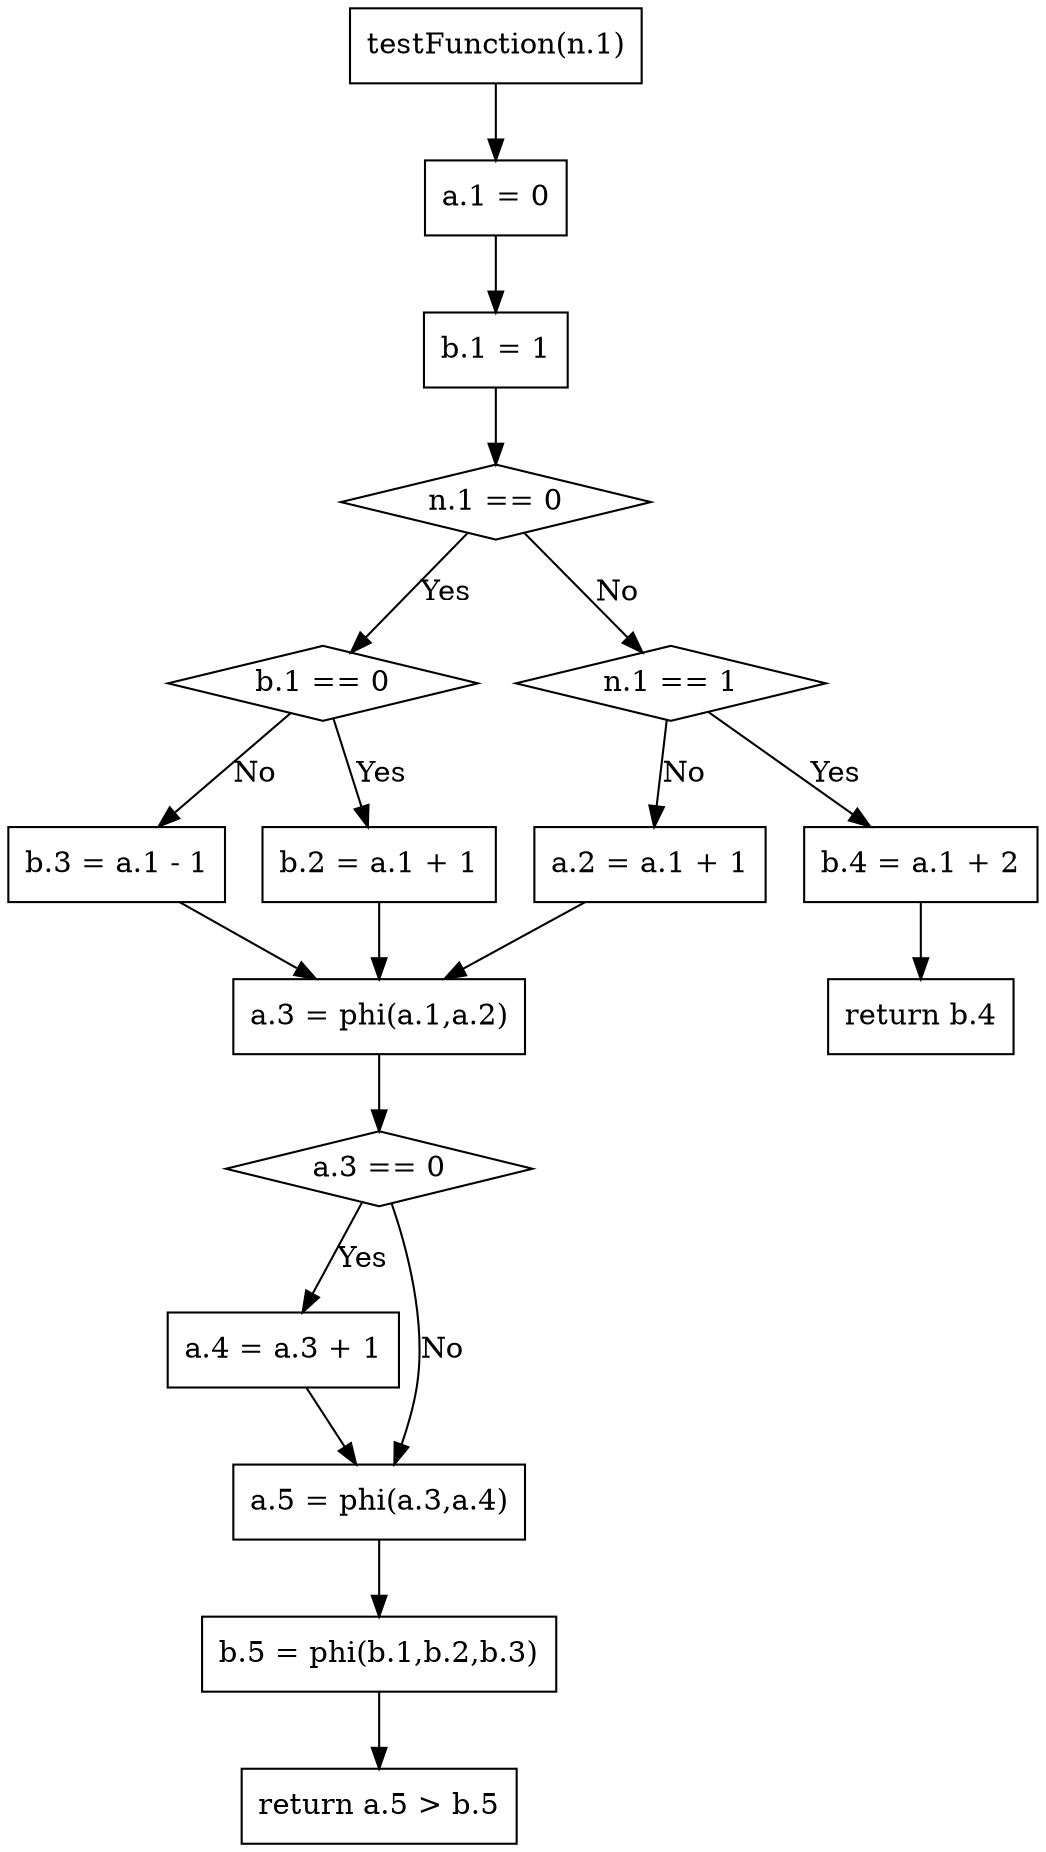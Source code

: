 digraph "gr" {
"1" ["label"="testFunction(n.1)","shape"="box"]
"2" ["label"="a.1 = 0","shape"="box"]
"3" ["label"="b.1 = 1","shape"="box"]
"4" ["label"="n.1 == 0","shape"="diamond"]
"5" ["label"="b.1 == 0","shape"="diamond"]
"6" ["label"="b.2 = a.1 + 1","shape"="box"]
"7" ["label"="b.3 = a.1 - 1","shape"="box"]
"8" ["label"="n.1 == 1","shape"="diamond"]
"9" ["label"="b.4 = a.1 + 2","shape"="box"]
"10" ["label"="return b.4","shape"="box"]
"11" ["label"="a.2 = a.1 + 1","shape"="box"]
"12" ["label"="a.3 = phi(a.1,a.2)","shape"="box"]
"13" ["label"="a.3 == 0","shape"="diamond"]
"14" ["label"="a.4 = a.3 + 1","shape"="box"]
"15" ["label"="a.5 = phi(a.3,a.4)","shape"="box"]
"16" ["label"="b.5 = phi(b.1,b.2,b.3)","shape"="box"]
"17" ["label"="return a.5 > b.5","shape"="box"]
"1" -> "2" ["label"=""]
"2" -> "3" ["label"=""]
"3" -> "4" ["label"=""]
"4" -> "5" ["label"="Yes"]
"5" -> "6" ["label"="Yes"]
"6" -> "12" ["label"=""]
"5" -> "7" ["label"="No"]
"7" -> "12" ["label"=""]
"4" -> "8" ["label"="No"]
"8" -> "9" ["label"="Yes"]
"9" -> "10" ["label"=""]
"8" -> "11" ["label"="No"]
"11" -> "12" ["label"=""]
"12" -> "13" ["label"=""]
"13" -> "14" ["label"="Yes"]
"14" -> "15" ["label"=""]
"13" -> "15" ["label"="No"]
"15" -> "16" ["label"=""]
"16" -> "17" ["label"=""]
}